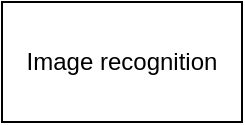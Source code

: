 <mxfile version="13.3.9" type="device"><diagram id="txRgUNxZmi82RYo162Az" name="Page-1"><mxGraphModel dx="1422" dy="817" grid="1" gridSize="10" guides="1" tooltips="1" connect="1" arrows="1" fold="1" page="1" pageScale="1" pageWidth="827" pageHeight="1169" math="0" shadow="0"><root><mxCell id="0"/><mxCell id="1" parent="0"/><mxCell id="i7_RhFpJDmlXyGXI5vIW-1" value="Image recognition" style="rounded=0;whiteSpace=wrap;html=1;" vertex="1" parent="1"><mxGeometry x="320" y="60" width="120" height="60" as="geometry"/></mxCell></root></mxGraphModel></diagram></mxfile>